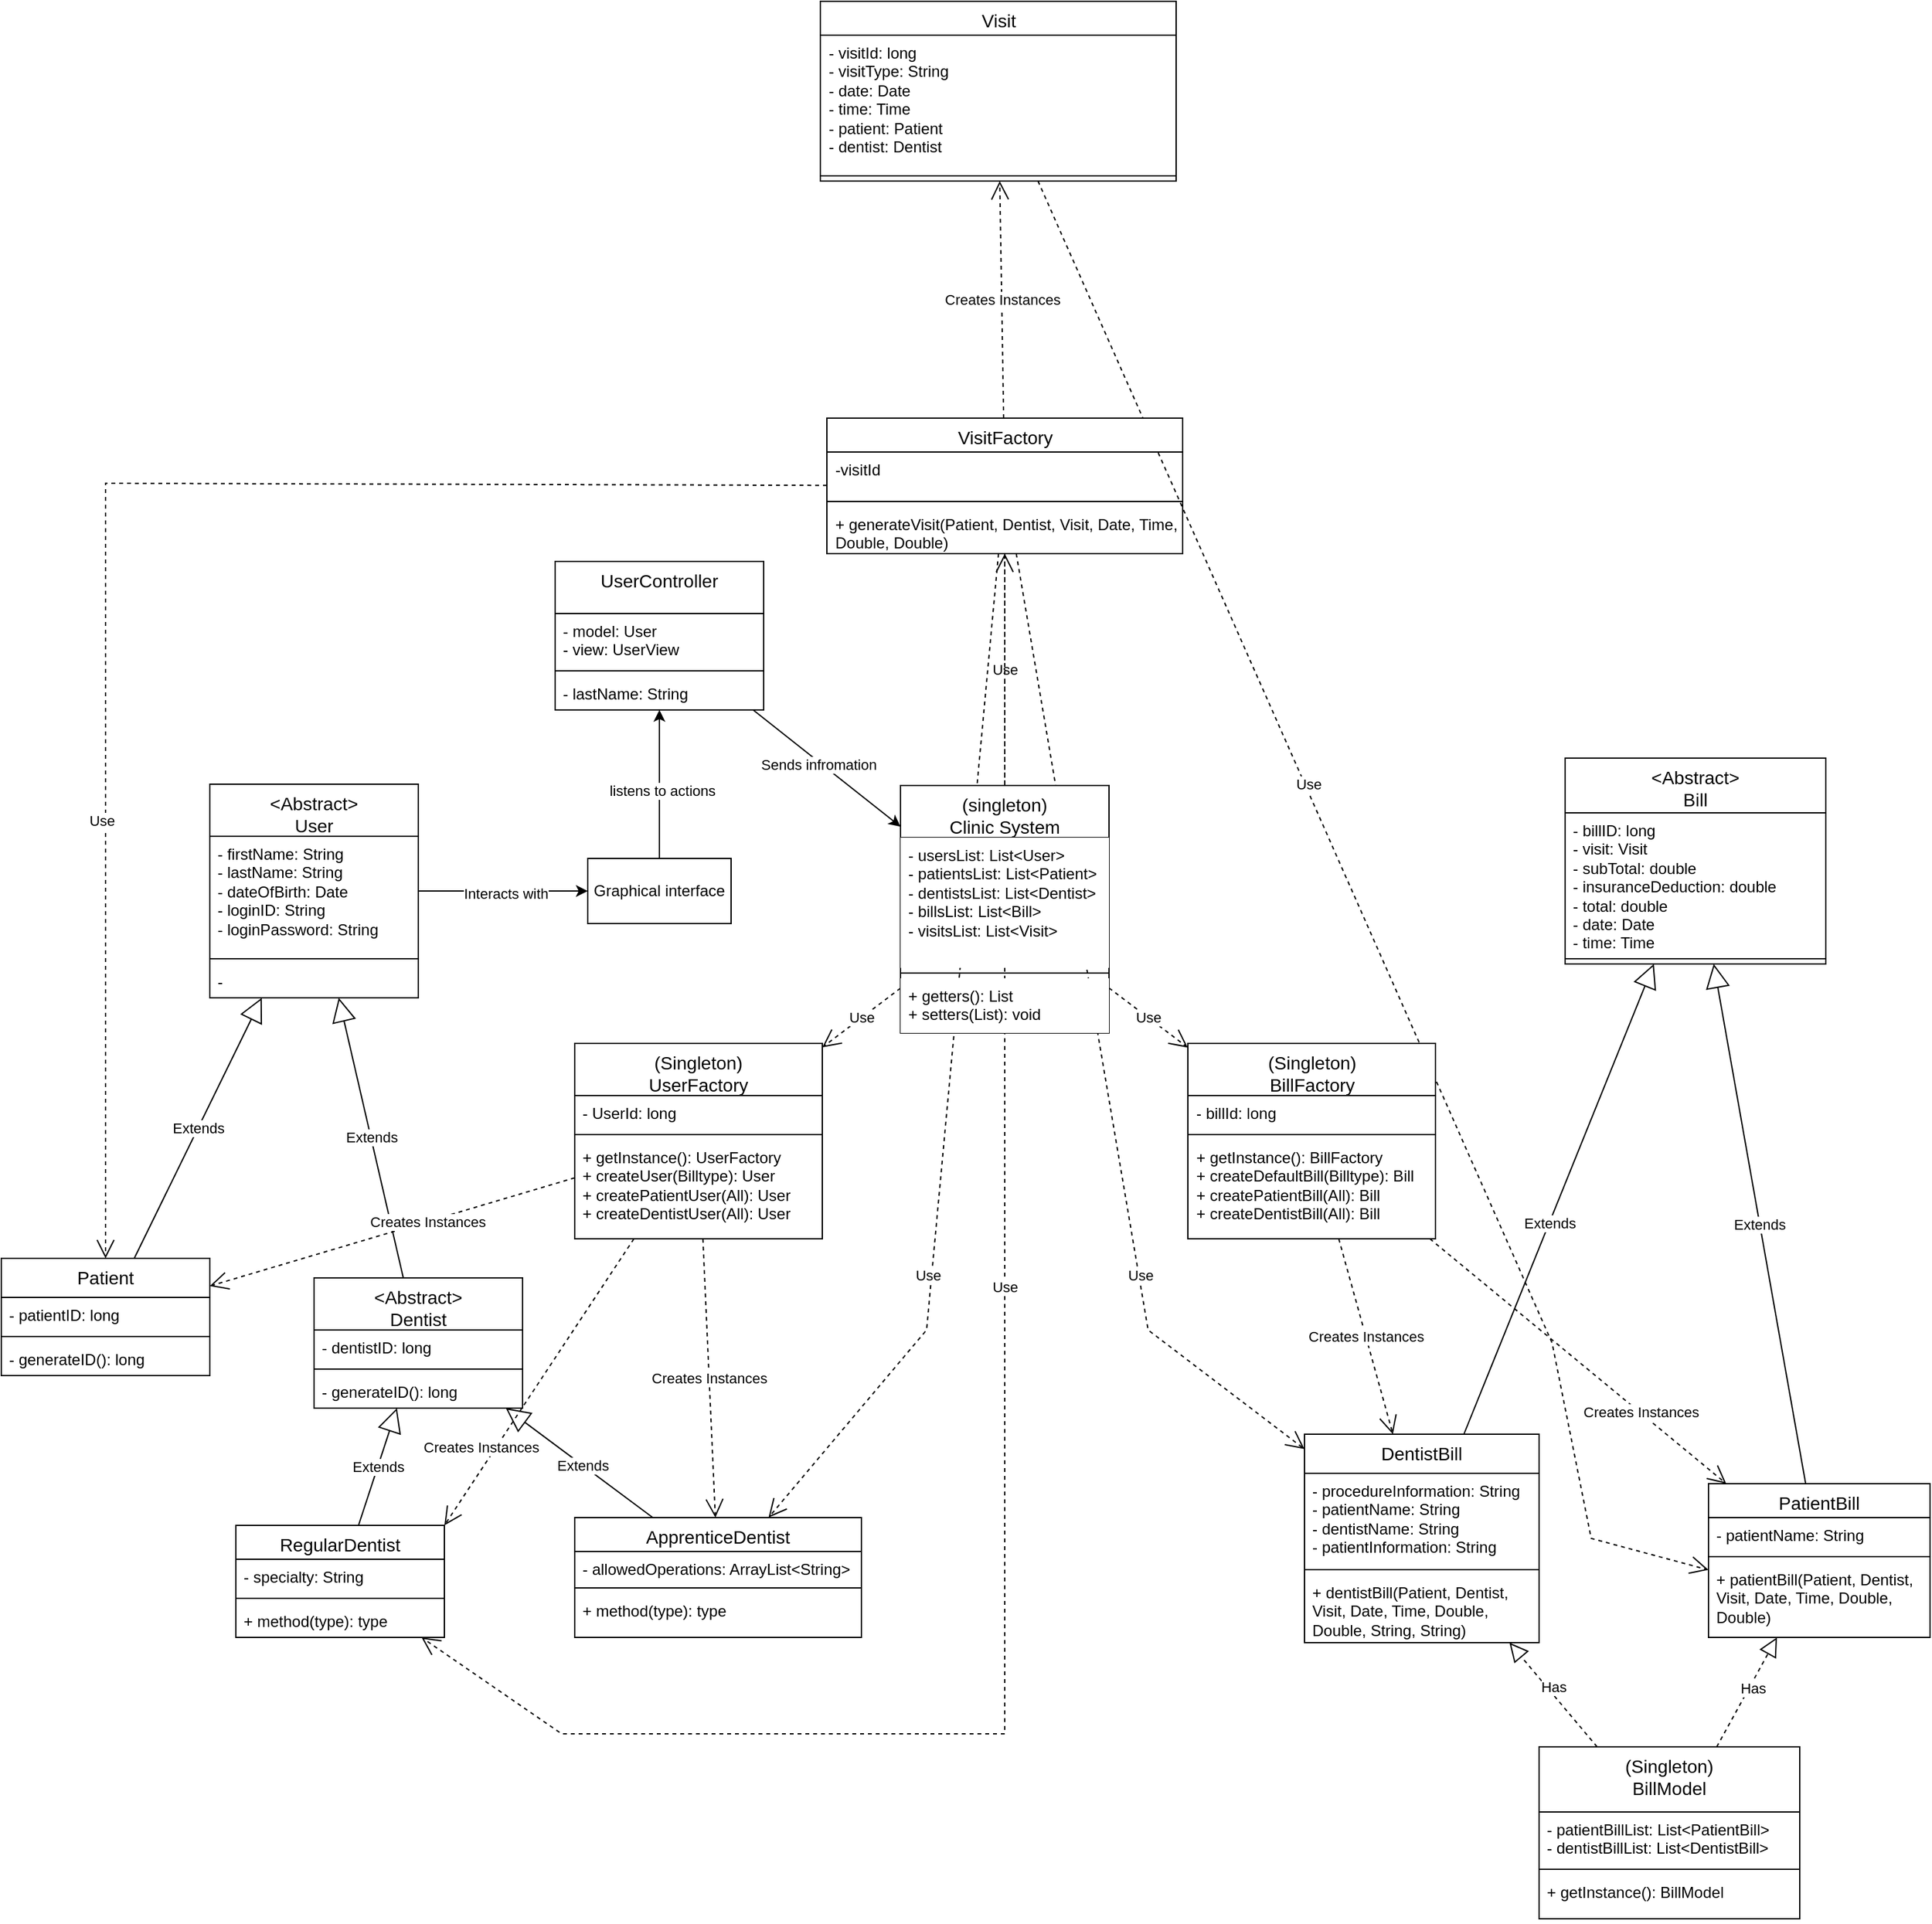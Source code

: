 <mxfile version="24.8.4">
  <diagram name="Page-1" id="uEcrJ6mdZMf3yO1zMUEK">
    <mxGraphModel dx="3148" dy="2970" grid="1" gridSize="10" guides="1" tooltips="1" connect="1" arrows="1" fold="1" page="1" pageScale="1" pageWidth="850" pageHeight="1100" math="0" shadow="0">
      <root>
        <mxCell id="0" />
        <mxCell id="1" parent="0" />
        <mxCell id="N-lzNmyQma1-rzqfM_m--84" value="Extends" style="endArrow=block;endSize=16;endFill=0;html=1;rounded=0;" parent="1" source="N-lzNmyQma1-rzqfM_m--154" target="N-lzNmyQma1-rzqfM_m--146" edge="1">
          <mxGeometry width="160" relative="1" as="geometry">
            <mxPoint x="231" y="127" as="sourcePoint" />
            <mxPoint x="339.796" y="-62" as="targetPoint" />
          </mxGeometry>
        </mxCell>
        <mxCell id="N-lzNmyQma1-rzqfM_m--85" value="Extends" style="endArrow=block;endSize=16;endFill=0;html=1;rounded=0;" parent="1" source="N-lzNmyQma1-rzqfM_m--150" target="N-lzNmyQma1-rzqfM_m--146" edge="1">
          <mxGeometry width="160" relative="1" as="geometry">
            <mxPoint x="503.361" y="127" as="sourcePoint" />
            <mxPoint x="406.01" y="-62" as="targetPoint" />
          </mxGeometry>
        </mxCell>
        <mxCell id="N-lzNmyQma1-rzqfM_m--86" value="Extends" style="endArrow=block;endSize=16;endFill=0;html=1;rounded=0;" parent="1" source="N-lzNmyQma1-rzqfM_m--142" target="N-lzNmyQma1-rzqfM_m--150" edge="1">
          <mxGeometry width="160" relative="1" as="geometry">
            <mxPoint x="441.549" y="393" as="sourcePoint" />
            <mxPoint x="517.878" y="247" as="targetPoint" />
          </mxGeometry>
        </mxCell>
        <mxCell id="N-lzNmyQma1-rzqfM_m--87" value="Extends" style="endArrow=block;endSize=16;endFill=0;html=1;rounded=0;exitX=0.296;exitY=0.042;exitDx=0;exitDy=0;exitPerimeter=0;" parent="1" source="N-lzNmyQma1-rzqfM_m--138" target="N-lzNmyQma1-rzqfM_m--150" edge="1">
          <mxGeometry width="160" relative="1" as="geometry">
            <mxPoint x="670" y="400" as="sourcePoint" />
            <mxPoint x="579.456" y="247" as="targetPoint" />
          </mxGeometry>
        </mxCell>
        <mxCell id="N-lzNmyQma1-rzqfM_m--88" value="Extends" style="endArrow=block;endSize=16;endFill=0;html=1;rounded=0;" parent="1" source="N-lzNmyQma1-rzqfM_m--115" target="N-lzNmyQma1-rzqfM_m--125" edge="1">
          <mxGeometry x="-0.104" width="160" relative="1" as="geometry">
            <mxPoint x="1169.426" y="247" as="sourcePoint" />
            <mxPoint x="1395.85" y="12.438" as="targetPoint" />
            <mxPoint as="offset" />
          </mxGeometry>
        </mxCell>
        <mxCell id="N-lzNmyQma1-rzqfM_m--89" value="Extends" style="endArrow=block;endSize=16;endFill=0;html=1;rounded=0;" parent="1" source="N-lzNmyQma1-rzqfM_m--119" target="N-lzNmyQma1-rzqfM_m--125" edge="1">
          <mxGeometry width="160" relative="1" as="geometry">
            <mxPoint x="1439.355" y="251" as="sourcePoint" />
            <mxPoint x="1312.613" y="-60" as="targetPoint" />
          </mxGeometry>
        </mxCell>
        <mxCell id="N-lzNmyQma1-rzqfM_m--92" value="Use" style="endArrow=open;endSize=12;dashed=1;html=1;rounded=0;" parent="1" source="N-lzNmyQma1-rzqfM_m--134" target="3oqNFsgE8vF5WWhvgW9a-1" edge="1">
          <mxGeometry width="160" relative="1" as="geometry">
            <mxPoint x="960" y="-67.473" as="sourcePoint" />
            <mxPoint x="1046.399" y="-10" as="targetPoint" />
          </mxGeometry>
        </mxCell>
        <mxCell id="N-lzNmyQma1-rzqfM_m--93" value="Use" style="endArrow=open;endSize=12;dashed=1;html=1;rounded=0;" parent="1" source="N-lzNmyQma1-rzqfM_m--134" target="m98J0J63aAF0RgUWN3Xt-1" edge="1">
          <mxGeometry width="160" relative="1" as="geometry">
            <mxPoint x="805.985" y="-62" as="sourcePoint" />
            <mxPoint x="743.428" y="-10" as="targetPoint" />
          </mxGeometry>
        </mxCell>
        <mxCell id="N-lzNmyQma1-rzqfM_m--95" value="Use" style="endArrow=open;endSize=12;dashed=1;html=1;rounded=0;" parent="1" source="N-lzNmyQma1-rzqfM_m--134" target="t7_YBOPYzDzuzji4TncG-1" edge="1">
          <mxGeometry width="160" relative="1" as="geometry">
            <mxPoint x="880" y="-182" as="sourcePoint" />
            <mxPoint x="885.661" y="-287" as="targetPoint" />
          </mxGeometry>
        </mxCell>
        <mxCell id="N-lzNmyQma1-rzqfM_m--96" value="Creates Instances" style="endArrow=open;endSize=12;dashed=1;html=1;rounded=0;" parent="1" source="t7_YBOPYzDzuzji4TncG-1" target="N-lzNmyQma1-rzqfM_m--129" edge="1">
          <mxGeometry width="160" relative="1" as="geometry">
            <mxPoint x="885.0" y="-337" as="sourcePoint" />
            <mxPoint x="880" y="-502" as="targetPoint" />
          </mxGeometry>
        </mxCell>
        <mxCell id="N-lzNmyQma1-rzqfM_m--97" value="Creates Instances" style="endArrow=open;endSize=12;dashed=1;html=1;rounded=0;" parent="1" source="3oqNFsgE8vF5WWhvgW9a-1" target="N-lzNmyQma1-rzqfM_m--115" edge="1">
          <mxGeometry width="160" relative="1" as="geometry">
            <mxPoint x="1085.836" y="40" as="sourcePoint" />
            <mxPoint x="1139.421" y="240" as="targetPoint" />
          </mxGeometry>
        </mxCell>
        <mxCell id="N-lzNmyQma1-rzqfM_m--98" value="Creates Instances" style="endArrow=open;endSize=12;dashed=1;html=1;rounded=0;" parent="1" source="3oqNFsgE8vF5WWhvgW9a-1" target="N-lzNmyQma1-rzqfM_m--119" edge="1">
          <mxGeometry x="0.421" y="1" width="160" relative="1" as="geometry">
            <mxPoint x="1109.261" y="40" as="sourcePoint" />
            <mxPoint x="1385.568" y="251" as="targetPoint" />
            <mxPoint as="offset" />
          </mxGeometry>
        </mxCell>
        <mxCell id="N-lzNmyQma1-rzqfM_m--99" value="Creates Instances" style="endArrow=open;endSize=12;dashed=1;html=1;rounded=0;" parent="1" source="m98J0J63aAF0RgUWN3Xt-1" target="N-lzNmyQma1-rzqfM_m--154" edge="1">
          <mxGeometry x="-0.191" width="160" relative="1" as="geometry">
            <mxPoint x="656" y="33.684" as="sourcePoint" />
            <mxPoint x="282" y="159.967" as="targetPoint" />
            <mxPoint as="offset" />
          </mxGeometry>
        </mxCell>
        <mxCell id="N-lzNmyQma1-rzqfM_m--100" value="Creates Instances" style="endArrow=open;endSize=12;dashed=1;html=1;rounded=0;entryX=1;entryY=0;entryDx=0;entryDy=0;" parent="1" source="m98J0J63aAF0RgUWN3Xt-1" target="N-lzNmyQma1-rzqfM_m--142" edge="1">
          <mxGeometry x="0.503" y="-10" width="160" relative="1" as="geometry">
            <mxPoint x="694.769" y="40" as="sourcePoint" />
            <mxPoint x="452.959" y="393" as="targetPoint" />
            <mxPoint as="offset" />
          </mxGeometry>
        </mxCell>
        <mxCell id="N-lzNmyQma1-rzqfM_m--101" value="Creates Instances" style="endArrow=open;endSize=12;dashed=1;html=1;rounded=0;" parent="1" source="m98J0J63aAF0RgUWN3Xt-1" target="N-lzNmyQma1-rzqfM_m--138" edge="1">
          <mxGeometry width="160" relative="1" as="geometry">
            <mxPoint x="712.353" y="40" as="sourcePoint" />
            <mxPoint x="707.548" y="393" as="targetPoint" />
          </mxGeometry>
        </mxCell>
        <mxCell id="N-lzNmyQma1-rzqfM_m--102" value="" style="endArrow=classic;html=1;rounded=0;" parent="1" source="N-lzNmyQma1-rzqfM_m--146" target="N-lzNmyQma1-rzqfM_m--164" edge="1">
          <mxGeometry relative="1" as="geometry">
            <mxPoint x="453" y="-126.275" as="sourcePoint" />
            <mxPoint x="590" y="-136.193" as="targetPoint" />
          </mxGeometry>
        </mxCell>
        <mxCell id="N-lzNmyQma1-rzqfM_m--103" value="Label" style="edgeLabel;resizable=0;html=1;;align=center;verticalAlign=middle;" parent="N-lzNmyQma1-rzqfM_m--102" connectable="0" vertex="1">
          <mxGeometry relative="1" as="geometry" />
        </mxCell>
        <mxCell id="N-lzNmyQma1-rzqfM_m--104" value="Interacts with" style="edgeLabel;html=1;align=center;verticalAlign=middle;resizable=0;points=[];" parent="N-lzNmyQma1-rzqfM_m--102" vertex="1" connectable="0">
          <mxGeometry x="0.025" y="-2" relative="1" as="geometry">
            <mxPoint as="offset" />
          </mxGeometry>
        </mxCell>
        <mxCell id="N-lzNmyQma1-rzqfM_m--105" value="" style="endArrow=classic;html=1;rounded=0;" parent="1" source="N-lzNmyQma1-rzqfM_m--160" target="N-lzNmyQma1-rzqfM_m--134" edge="1">
          <mxGeometry width="50" height="50" relative="1" as="geometry">
            <mxPoint x="700" y="-136" as="sourcePoint" />
            <mxPoint x="760" y="-136" as="targetPoint" />
          </mxGeometry>
        </mxCell>
        <mxCell id="N-lzNmyQma1-rzqfM_m--106" value="Sends infromation" style="edgeLabel;html=1;align=center;verticalAlign=middle;resizable=0;points=[];" parent="N-lzNmyQma1-rzqfM_m--105" vertex="1" connectable="0">
          <mxGeometry x="-0.092" y="-2" relative="1" as="geometry">
            <mxPoint as="offset" />
          </mxGeometry>
        </mxCell>
        <mxCell id="N-lzNmyQma1-rzqfM_m--107" value="" style="endArrow=block;dashed=1;endFill=0;endSize=12;html=1;rounded=0;" parent="1" source="N-lzNmyQma1-rzqfM_m--111" target="N-lzNmyQma1-rzqfM_m--115" edge="1">
          <mxGeometry width="160" relative="1" as="geometry">
            <mxPoint x="1110" y="410" as="sourcePoint" />
            <mxPoint x="1194.32" y="360" as="targetPoint" />
          </mxGeometry>
        </mxCell>
        <mxCell id="N-lzNmyQma1-rzqfM_m--108" value="Has" style="edgeLabel;html=1;align=center;verticalAlign=middle;resizable=0;points=[];" parent="N-lzNmyQma1-rzqfM_m--107" vertex="1" connectable="0">
          <mxGeometry x="0.083" y="-3" relative="1" as="geometry">
            <mxPoint y="-1" as="offset" />
          </mxGeometry>
        </mxCell>
        <mxCell id="N-lzNmyQma1-rzqfM_m--109" value="" style="endArrow=block;dashed=1;endFill=0;endSize=12;html=1;rounded=0;" parent="1" source="N-lzNmyQma1-rzqfM_m--111" target="N-lzNmyQma1-rzqfM_m--119" edge="1">
          <mxGeometry width="160" relative="1" as="geometry">
            <mxPoint x="1277" y="450" as="sourcePoint" />
            <mxPoint x="1409.769" y="371" as="targetPoint" />
          </mxGeometry>
        </mxCell>
        <mxCell id="N-lzNmyQma1-rzqfM_m--110" value="Has" style="edgeLabel;html=1;align=center;verticalAlign=middle;resizable=0;points=[];" parent="N-lzNmyQma1-rzqfM_m--109" vertex="1" connectable="0">
          <mxGeometry x="0.083" y="-3" relative="1" as="geometry">
            <mxPoint y="-1" as="offset" />
          </mxGeometry>
        </mxCell>
        <mxCell id="N-lzNmyQma1-rzqfM_m--111" value="&lt;div style=&quot;font-size: 14px; font-weight: 400; direction: ltr;&quot;&gt;(Singleton)&lt;/div&gt;&lt;div style=&quot;font-size: 14px; font-weight: 400; direction: ltr;&quot;&gt;BillModel&lt;/div&gt;" style="swimlane;fontStyle=1;align=center;verticalAlign=top;childLayout=stackLayout;horizontal=1;startSize=50;horizontalStack=0;resizeParent=1;resizeParentMax=0;resizeLast=0;collapsible=1;marginBottom=0;whiteSpace=wrap;html=1;" parent="1" vertex="1">
          <mxGeometry x="1300" y="520" width="200" height="132" as="geometry" />
        </mxCell>
        <mxCell id="N-lzNmyQma1-rzqfM_m--112" value="&lt;span style=&quot;text-wrap: nowrap;&quot;&gt;- patientBillList: List&amp;lt;PatientBill&amp;gt;&lt;/span&gt;&lt;div style=&quot;text-wrap: nowrap;&quot;&gt;- dentistBillList: List&amp;lt;DentistBill&amp;gt;&lt;/div&gt;" style="text;strokeColor=none;fillColor=none;align=left;verticalAlign=top;spacingLeft=4;spacingRight=4;overflow=hidden;rotatable=0;points=[[0,0.5],[1,0.5]];portConstraint=eastwest;whiteSpace=wrap;html=1;" parent="N-lzNmyQma1-rzqfM_m--111" vertex="1">
          <mxGeometry y="50" width="200" height="40" as="geometry" />
        </mxCell>
        <mxCell id="N-lzNmyQma1-rzqfM_m--113" value="" style="line;strokeWidth=1;fillColor=none;align=left;verticalAlign=middle;spacingTop=-1;spacingLeft=3;spacingRight=3;rotatable=0;labelPosition=right;points=[];portConstraint=eastwest;strokeColor=inherit;" parent="N-lzNmyQma1-rzqfM_m--111" vertex="1">
          <mxGeometry y="90" width="200" height="8" as="geometry" />
        </mxCell>
        <mxCell id="N-lzNmyQma1-rzqfM_m--114" value="+ getInstance(): BillModel" style="text;strokeColor=none;fillColor=none;align=left;verticalAlign=top;spacingLeft=4;spacingRight=4;overflow=hidden;rotatable=0;points=[[0,0.5],[1,0.5]];portConstraint=eastwest;whiteSpace=wrap;html=1;" parent="N-lzNmyQma1-rzqfM_m--111" vertex="1">
          <mxGeometry y="98" width="200" height="34" as="geometry" />
        </mxCell>
        <mxCell id="N-lzNmyQma1-rzqfM_m--115" value="&lt;div&gt;&lt;span style=&quot;font-size: 14px; font-weight: 400; background-color: initial;&quot;&gt;DentistBill&lt;/span&gt;&lt;/div&gt;" style="swimlane;fontStyle=1;align=center;verticalAlign=top;childLayout=stackLayout;horizontal=1;startSize=30;horizontalStack=0;resizeParent=1;resizeParentMax=0;resizeLast=0;collapsible=1;marginBottom=0;whiteSpace=wrap;html=1;" parent="1" vertex="1">
          <mxGeometry x="1120" y="280" width="180" height="160" as="geometry" />
        </mxCell>
        <mxCell id="N-lzNmyQma1-rzqfM_m--116" value="&lt;span style=&quot;text-wrap: nowrap;&quot;&gt;- procedureInformation: String&lt;/span&gt;&lt;div style=&quot;text-wrap: nowrap;&quot;&gt;- patientName: String&lt;/div&gt;&lt;div style=&quot;text-wrap: nowrap;&quot;&gt;- dentistName: String&lt;/div&gt;&lt;div style=&quot;text-wrap: nowrap;&quot;&gt;- patientInformation: String&lt;/div&gt;" style="text;strokeColor=none;fillColor=none;align=left;verticalAlign=top;spacingLeft=4;spacingRight=4;overflow=hidden;rotatable=0;points=[[0,0.5],[1,0.5]];portConstraint=eastwest;whiteSpace=wrap;html=1;" parent="N-lzNmyQma1-rzqfM_m--115" vertex="1">
          <mxGeometry y="30" width="180" height="70" as="geometry" />
        </mxCell>
        <mxCell id="N-lzNmyQma1-rzqfM_m--117" value="" style="line;strokeWidth=1;fillColor=none;align=left;verticalAlign=middle;spacingTop=-1;spacingLeft=3;spacingRight=3;rotatable=0;labelPosition=right;points=[];portConstraint=eastwest;strokeColor=inherit;" parent="N-lzNmyQma1-rzqfM_m--115" vertex="1">
          <mxGeometry y="100" width="180" height="8" as="geometry" />
        </mxCell>
        <mxCell id="N-lzNmyQma1-rzqfM_m--118" value="+ dentistBill(Patient, Dentist, Visit, Date, Time, Double, Double, String, String)" style="text;strokeColor=none;fillColor=none;align=left;verticalAlign=top;spacingLeft=4;spacingRight=4;overflow=hidden;rotatable=0;points=[[0,0.5],[1,0.5]];portConstraint=eastwest;whiteSpace=wrap;html=1;" parent="N-lzNmyQma1-rzqfM_m--115" vertex="1">
          <mxGeometry y="108" width="180" height="52" as="geometry" />
        </mxCell>
        <mxCell id="N-lzNmyQma1-rzqfM_m--119" value="&lt;span style=&quot;font-size: 14px; font-weight: 400;&quot;&gt;PatientBill&lt;/span&gt;" style="swimlane;fontStyle=1;align=center;verticalAlign=top;childLayout=stackLayout;horizontal=1;startSize=26;horizontalStack=0;resizeParent=1;resizeParentMax=0;resizeLast=0;collapsible=1;marginBottom=0;whiteSpace=wrap;html=1;" parent="1" vertex="1">
          <mxGeometry x="1430" y="318" width="170" height="118" as="geometry" />
        </mxCell>
        <mxCell id="N-lzNmyQma1-rzqfM_m--120" value="&lt;span style=&quot;text-wrap: nowrap;&quot;&gt;- patientName: String&lt;/span&gt;" style="text;strokeColor=none;fillColor=none;align=left;verticalAlign=top;spacingLeft=4;spacingRight=4;overflow=hidden;rotatable=0;points=[[0,0.5],[1,0.5]];portConstraint=eastwest;whiteSpace=wrap;html=1;" parent="N-lzNmyQma1-rzqfM_m--119" vertex="1">
          <mxGeometry y="26" width="170" height="26" as="geometry" />
        </mxCell>
        <mxCell id="N-lzNmyQma1-rzqfM_m--123" value="" style="line;strokeWidth=1;fillColor=none;align=left;verticalAlign=middle;spacingTop=-1;spacingLeft=3;spacingRight=3;rotatable=0;labelPosition=right;points=[];portConstraint=eastwest;strokeColor=inherit;" parent="N-lzNmyQma1-rzqfM_m--119" vertex="1">
          <mxGeometry y="52" width="170" height="8" as="geometry" />
        </mxCell>
        <mxCell id="N-lzNmyQma1-rzqfM_m--124" value="+ patientBill(Patient, Dentist, Visit, Date, Time, Double, Double)" style="text;strokeColor=none;fillColor=none;align=left;verticalAlign=top;spacingLeft=4;spacingRight=4;overflow=hidden;rotatable=0;points=[[0,0.5],[1,0.5]];portConstraint=eastwest;whiteSpace=wrap;html=1;" parent="N-lzNmyQma1-rzqfM_m--119" vertex="1">
          <mxGeometry y="60" width="170" height="58" as="geometry" />
        </mxCell>
        <mxCell id="N-lzNmyQma1-rzqfM_m--125" value="&lt;div style=&quot;font-size: 14px; font-weight: 400; direction: ltr;&quot;&gt;&amp;lt;Abstract&amp;gt;&lt;/div&gt;&lt;div style=&quot;font-size: 14px; font-weight: 400; direction: ltr;&quot;&gt;Bill&lt;/div&gt;" style="swimlane;fontStyle=1;align=center;verticalAlign=top;childLayout=stackLayout;horizontal=1;startSize=42;horizontalStack=0;resizeParent=1;resizeParentMax=0;resizeLast=0;collapsible=1;marginBottom=0;whiteSpace=wrap;html=1;" parent="1" vertex="1">
          <mxGeometry x="1320" y="-239" width="200" height="158" as="geometry" />
        </mxCell>
        <mxCell id="N-lzNmyQma1-rzqfM_m--126" value="&lt;div&gt;&lt;span style=&quot;text-wrap: nowrap;&quot;&gt;- billID: long&lt;/span&gt;&lt;/div&gt;&lt;div&gt;&lt;span style=&quot;text-wrap: nowrap;&quot;&gt;- visit: Visit&lt;/span&gt;&lt;/div&gt;&lt;span style=&quot;text-wrap: nowrap;&quot;&gt;- subTotal: double&lt;/span&gt;&lt;div style=&quot;text-wrap: nowrap;&quot;&gt;- insuranceDeduction: double&lt;/div&gt;&lt;div style=&quot;text-wrap: nowrap;&quot;&gt;- total: double&lt;/div&gt;&lt;div style=&quot;text-wrap: nowrap;&quot;&gt;- date: Date&lt;/div&gt;&lt;div style=&quot;text-wrap: nowrap;&quot;&gt;- time: Time&lt;/div&gt;" style="text;strokeColor=none;fillColor=none;align=left;verticalAlign=top;spacingLeft=4;spacingRight=4;overflow=hidden;rotatable=0;points=[[0,0.5],[1,0.5]];portConstraint=eastwest;whiteSpace=wrap;html=1;" parent="N-lzNmyQma1-rzqfM_m--125" vertex="1">
          <mxGeometry y="42" width="200" height="108" as="geometry" />
        </mxCell>
        <mxCell id="N-lzNmyQma1-rzqfM_m--127" value="" style="line;strokeWidth=1;fillColor=none;align=left;verticalAlign=middle;spacingTop=-1;spacingLeft=3;spacingRight=3;rotatable=0;labelPosition=right;points=[];portConstraint=eastwest;strokeColor=inherit;" parent="N-lzNmyQma1-rzqfM_m--125" vertex="1">
          <mxGeometry y="150" width="200" height="8" as="geometry" />
        </mxCell>
        <mxCell id="N-lzNmyQma1-rzqfM_m--129" value="&lt;span style=&quot;font-size: 14px; font-weight: 400;&quot;&gt;Visit&lt;/span&gt;" style="swimlane;fontStyle=1;align=center;verticalAlign=top;childLayout=stackLayout;horizontal=1;startSize=26;horizontalStack=0;resizeParent=1;resizeParentMax=0;resizeLast=0;collapsible=1;marginBottom=0;whiteSpace=wrap;html=1;" parent="1" vertex="1">
          <mxGeometry x="748.5" y="-820" width="273" height="138" as="geometry" />
        </mxCell>
        <mxCell id="N-lzNmyQma1-rzqfM_m--130" value="&lt;div&gt;&lt;span style=&quot;background-color: initial;&quot;&gt;- visitId: long&lt;/span&gt;&lt;/div&gt;&lt;div&gt;&lt;span style=&quot;background-color: initial;&quot;&gt;- visitType: String&lt;/span&gt;&lt;/div&gt;&lt;div&gt;&lt;span style=&quot;background-color: initial;&quot;&gt;- date: Date&lt;/span&gt;&lt;/div&gt;&lt;div&gt;&lt;span style=&quot;background-color: initial;&quot;&gt;-&amp;nbsp;&lt;/span&gt;&lt;span style=&quot;background-color: initial;&quot;&gt;time: Time&lt;/span&gt;&lt;/div&gt;&lt;div&gt;- patient: Patient&lt;span style=&quot;background-color: initial;&quot;&gt;&lt;br&gt;&lt;/span&gt;&lt;/div&gt;&lt;div&gt;- dentist: Dentist&lt;br&gt;&lt;/div&gt;" style="text;strokeColor=none;fillColor=none;align=left;verticalAlign=top;spacingLeft=4;spacingRight=4;overflow=hidden;rotatable=0;points=[[0,0.5],[1,0.5]];portConstraint=eastwest;whiteSpace=wrap;html=1;" parent="N-lzNmyQma1-rzqfM_m--129" vertex="1">
          <mxGeometry y="26" width="273" height="104" as="geometry" />
        </mxCell>
        <mxCell id="N-lzNmyQma1-rzqfM_m--131" value="" style="line;strokeWidth=1;fillColor=none;align=left;verticalAlign=middle;spacingTop=-1;spacingLeft=3;spacingRight=3;rotatable=0;labelPosition=right;points=[];portConstraint=eastwest;strokeColor=inherit;" parent="N-lzNmyQma1-rzqfM_m--129" vertex="1">
          <mxGeometry y="130" width="273" height="8" as="geometry" />
        </mxCell>
        <mxCell id="N-lzNmyQma1-rzqfM_m--138" value="&lt;span style=&quot;font-size: 14px; font-weight: 400;&quot;&gt;ApprenticeDentist&lt;/span&gt;" style="swimlane;fontStyle=1;align=center;verticalAlign=top;childLayout=stackLayout;horizontal=1;startSize=26;horizontalStack=0;resizeParent=1;resizeParentMax=0;resizeLast=0;collapsible=1;marginBottom=0;whiteSpace=wrap;html=1;" parent="1" vertex="1">
          <mxGeometry x="560" y="344" width="220" height="92" as="geometry" />
        </mxCell>
        <mxCell id="N-lzNmyQma1-rzqfM_m--139" value="- allowedOperations: ArrayList&amp;lt;String&amp;gt;" style="text;strokeColor=none;fillColor=none;align=left;verticalAlign=top;spacingLeft=4;spacingRight=4;overflow=hidden;rotatable=0;points=[[0,0.5],[1,0.5]];portConstraint=eastwest;whiteSpace=wrap;html=1;" parent="N-lzNmyQma1-rzqfM_m--138" vertex="1">
          <mxGeometry y="26" width="220" height="24" as="geometry" />
        </mxCell>
        <mxCell id="N-lzNmyQma1-rzqfM_m--140" value="" style="line;strokeWidth=1;fillColor=none;align=left;verticalAlign=middle;spacingTop=-1;spacingLeft=3;spacingRight=3;rotatable=0;labelPosition=right;points=[];portConstraint=eastwest;strokeColor=inherit;" parent="N-lzNmyQma1-rzqfM_m--138" vertex="1">
          <mxGeometry y="50" width="220" height="8" as="geometry" />
        </mxCell>
        <mxCell id="N-lzNmyQma1-rzqfM_m--141" value="+ method(type): type" style="text;strokeColor=none;fillColor=none;align=left;verticalAlign=top;spacingLeft=4;spacingRight=4;overflow=hidden;rotatable=0;points=[[0,0.5],[1,0.5]];portConstraint=eastwest;whiteSpace=wrap;html=1;" parent="N-lzNmyQma1-rzqfM_m--138" vertex="1">
          <mxGeometry y="58" width="220" height="34" as="geometry" />
        </mxCell>
        <mxCell id="N-lzNmyQma1-rzqfM_m--142" value="&lt;span style=&quot;font-size: 14px; font-weight: 400;&quot;&gt;RegularDentist&lt;/span&gt;" style="swimlane;fontStyle=1;align=center;verticalAlign=top;childLayout=stackLayout;horizontal=1;startSize=26;horizontalStack=0;resizeParent=1;resizeParentMax=0;resizeLast=0;collapsible=1;marginBottom=0;whiteSpace=wrap;html=1;" parent="1" vertex="1">
          <mxGeometry x="300" y="350" width="160" height="86" as="geometry" />
        </mxCell>
        <mxCell id="N-lzNmyQma1-rzqfM_m--143" value="- specialty: String" style="text;strokeColor=none;fillColor=none;align=left;verticalAlign=top;spacingLeft=4;spacingRight=4;overflow=hidden;rotatable=0;points=[[0,0.5],[1,0.5]];portConstraint=eastwest;whiteSpace=wrap;html=1;" parent="N-lzNmyQma1-rzqfM_m--142" vertex="1">
          <mxGeometry y="26" width="160" height="26" as="geometry" />
        </mxCell>
        <mxCell id="N-lzNmyQma1-rzqfM_m--144" value="" style="line;strokeWidth=1;fillColor=none;align=left;verticalAlign=middle;spacingTop=-1;spacingLeft=3;spacingRight=3;rotatable=0;labelPosition=right;points=[];portConstraint=eastwest;strokeColor=inherit;" parent="N-lzNmyQma1-rzqfM_m--142" vertex="1">
          <mxGeometry y="52" width="160" height="8" as="geometry" />
        </mxCell>
        <mxCell id="N-lzNmyQma1-rzqfM_m--145" value="+ method(type): type" style="text;strokeColor=none;fillColor=none;align=left;verticalAlign=top;spacingLeft=4;spacingRight=4;overflow=hidden;rotatable=0;points=[[0,0.5],[1,0.5]];portConstraint=eastwest;whiteSpace=wrap;html=1;" parent="N-lzNmyQma1-rzqfM_m--142" vertex="1">
          <mxGeometry y="60" width="160" height="26" as="geometry" />
        </mxCell>
        <mxCell id="N-lzNmyQma1-rzqfM_m--146" value="&lt;div style=&quot;font-size: 14px; font-weight: 400; direction: ltr;&quot;&gt;&amp;lt;Abstract&amp;gt;&lt;br&gt;&lt;/div&gt;&lt;div style=&quot;font-size: 14px; font-weight: 400; direction: ltr;&quot;&gt;User&lt;/div&gt;" style="swimlane;fontStyle=1;align=center;verticalAlign=top;childLayout=stackLayout;horizontal=1;startSize=40;horizontalStack=0;resizeParent=1;resizeParentMax=0;resizeLast=0;collapsible=1;marginBottom=0;whiteSpace=wrap;html=1;" parent="1" vertex="1">
          <mxGeometry x="280" y="-219" width="160" height="164" as="geometry" />
        </mxCell>
        <mxCell id="N-lzNmyQma1-rzqfM_m--147" value="- firstName: String&lt;div&gt;- lastName: String&lt;br&gt;&lt;div&gt;- dateOfBirth: Date&lt;br&gt;&lt;/div&gt;&lt;/div&gt;&lt;div&gt;- loginID: String&lt;/div&gt;&lt;div&gt;- loginPassword: String&lt;/div&gt;" style="text;strokeColor=none;fillColor=none;align=left;verticalAlign=top;spacingLeft=4;spacingRight=4;overflow=hidden;rotatable=0;points=[[0,0.5],[1,0.5]];portConstraint=eastwest;whiteSpace=wrap;html=1;" parent="N-lzNmyQma1-rzqfM_m--146" vertex="1">
          <mxGeometry y="40" width="160" height="90" as="geometry" />
        </mxCell>
        <mxCell id="N-lzNmyQma1-rzqfM_m--148" value="" style="line;strokeWidth=1;fillColor=none;align=left;verticalAlign=middle;spacingTop=-1;spacingLeft=3;spacingRight=3;rotatable=0;labelPosition=right;points=[];portConstraint=eastwest;strokeColor=inherit;" parent="N-lzNmyQma1-rzqfM_m--146" vertex="1">
          <mxGeometry y="130" width="160" height="8" as="geometry" />
        </mxCell>
        <mxCell id="N-lzNmyQma1-rzqfM_m--149" value="-&amp;nbsp;" style="text;strokeColor=none;fillColor=none;align=left;verticalAlign=top;spacingLeft=4;spacingRight=4;overflow=hidden;rotatable=0;points=[[0,0.5],[1,0.5]];portConstraint=eastwest;whiteSpace=wrap;html=1;" parent="N-lzNmyQma1-rzqfM_m--146" vertex="1">
          <mxGeometry y="138" width="160" height="26" as="geometry" />
        </mxCell>
        <mxCell id="N-lzNmyQma1-rzqfM_m--150" value="&lt;div style=&quot;font-size: 14px; font-weight: 400; direction: ltr;&quot;&gt;&amp;lt;Abstract&amp;gt;&lt;/div&gt;&lt;div style=&quot;font-size: 14px; font-weight: 400; direction: ltr;&quot;&gt;Dentist&lt;/div&gt;" style="swimlane;fontStyle=1;align=center;verticalAlign=top;childLayout=stackLayout;horizontal=1;startSize=40;horizontalStack=0;resizeParent=1;resizeParentMax=0;resizeLast=0;collapsible=1;marginBottom=0;whiteSpace=wrap;html=1;" parent="1" vertex="1">
          <mxGeometry x="360" y="160" width="160" height="100" as="geometry" />
        </mxCell>
        <mxCell id="N-lzNmyQma1-rzqfM_m--151" value="- dentistID: long" style="text;strokeColor=none;fillColor=none;align=left;verticalAlign=top;spacingLeft=4;spacingRight=4;overflow=hidden;rotatable=0;points=[[0,0.5],[1,0.5]];portConstraint=eastwest;whiteSpace=wrap;html=1;" parent="N-lzNmyQma1-rzqfM_m--150" vertex="1">
          <mxGeometry y="40" width="160" height="26" as="geometry" />
        </mxCell>
        <mxCell id="N-lzNmyQma1-rzqfM_m--152" value="" style="line;strokeWidth=1;fillColor=none;align=left;verticalAlign=middle;spacingTop=-1;spacingLeft=3;spacingRight=3;rotatable=0;labelPosition=right;points=[];portConstraint=eastwest;strokeColor=inherit;" parent="N-lzNmyQma1-rzqfM_m--150" vertex="1">
          <mxGeometry y="66" width="160" height="8" as="geometry" />
        </mxCell>
        <mxCell id="N-lzNmyQma1-rzqfM_m--153" value="- generateID(): long" style="text;strokeColor=none;fillColor=none;align=left;verticalAlign=top;spacingLeft=4;spacingRight=4;overflow=hidden;rotatable=0;points=[[0,0.5],[1,0.5]];portConstraint=eastwest;whiteSpace=wrap;html=1;" parent="N-lzNmyQma1-rzqfM_m--150" vertex="1">
          <mxGeometry y="74" width="160" height="26" as="geometry" />
        </mxCell>
        <mxCell id="N-lzNmyQma1-rzqfM_m--154" value="&lt;div style=&quot;font-size: 14px; font-weight: 400; direction: ltr;&quot;&gt;Patient&lt;br&gt;&lt;/div&gt;" style="swimlane;fontStyle=1;align=center;verticalAlign=top;childLayout=stackLayout;horizontal=1;startSize=30;horizontalStack=0;resizeParent=1;resizeParentMax=0;resizeLast=0;collapsible=1;marginBottom=0;whiteSpace=wrap;html=1;" parent="1" vertex="1">
          <mxGeometry x="120" y="145" width="160" height="90" as="geometry" />
        </mxCell>
        <mxCell id="N-lzNmyQma1-rzqfM_m--155" value="- patientID: long" style="text;strokeColor=none;fillColor=none;align=left;verticalAlign=top;spacingLeft=4;spacingRight=4;overflow=hidden;rotatable=0;points=[[0,0.5],[1,0.5]];portConstraint=eastwest;whiteSpace=wrap;html=1;" parent="N-lzNmyQma1-rzqfM_m--154" vertex="1">
          <mxGeometry y="30" width="160" height="26" as="geometry" />
        </mxCell>
        <mxCell id="N-lzNmyQma1-rzqfM_m--156" value="" style="line;strokeWidth=1;fillColor=none;align=left;verticalAlign=middle;spacingTop=-1;spacingLeft=3;spacingRight=3;rotatable=0;labelPosition=right;points=[];portConstraint=eastwest;strokeColor=inherit;" parent="N-lzNmyQma1-rzqfM_m--154" vertex="1">
          <mxGeometry y="56" width="160" height="8" as="geometry" />
        </mxCell>
        <mxCell id="N-lzNmyQma1-rzqfM_m--157" value="- generateID(): long" style="text;strokeColor=none;fillColor=none;align=left;verticalAlign=top;spacingLeft=4;spacingRight=4;overflow=hidden;rotatable=0;points=[[0,0.5],[1,0.5]];portConstraint=eastwest;whiteSpace=wrap;html=1;" parent="N-lzNmyQma1-rzqfM_m--154" vertex="1">
          <mxGeometry y="64" width="160" height="26" as="geometry" />
        </mxCell>
        <mxCell id="N-lzNmyQma1-rzqfM_m--158" value="Use" style="endArrow=open;endSize=12;dashed=1;html=1;rounded=0;" parent="1" source="t7_YBOPYzDzuzji4TncG-1" target="N-lzNmyQma1-rzqfM_m--115" edge="1">
          <mxGeometry x="0.488" width="160" relative="1" as="geometry">
            <mxPoint x="883.499" y="-466" as="sourcePoint" />
            <mxPoint x="1059" as="targetPoint" />
            <Array as="points">
              <mxPoint x="1000" y="200" />
            </Array>
            <mxPoint x="1" as="offset" />
          </mxGeometry>
        </mxCell>
        <mxCell id="N-lzNmyQma1-rzqfM_m--159" value="Use" style="endArrow=open;endSize=12;dashed=1;html=1;rounded=0;" parent="1" source="N-lzNmyQma1-rzqfM_m--129" target="N-lzNmyQma1-rzqfM_m--124" edge="1">
          <mxGeometry x="-0.169" y="2" width="160" relative="1" as="geometry">
            <mxPoint x="894" y="-370" as="sourcePoint" />
            <mxPoint x="1129" y="365" as="targetPoint" />
            <Array as="points">
              <mxPoint x="1310" y="210" />
              <mxPoint x="1340" y="360" />
            </Array>
            <mxPoint as="offset" />
          </mxGeometry>
        </mxCell>
        <mxCell id="N-lzNmyQma1-rzqfM_m--160" value="&lt;div style=&quot;font-size: 14px; font-weight: 400; direction: ltr;&quot;&gt;UserController&lt;/div&gt;" style="swimlane;fontStyle=1;align=center;verticalAlign=top;childLayout=stackLayout;horizontal=1;startSize=40;horizontalStack=0;resizeParent=1;resizeParentMax=0;resizeLast=0;collapsible=1;marginBottom=0;whiteSpace=wrap;html=1;" parent="1" vertex="1">
          <mxGeometry x="545" y="-390" width="160" height="114" as="geometry" />
        </mxCell>
        <mxCell id="N-lzNmyQma1-rzqfM_m--161" value="- model: User&lt;div&gt;- view: UserView&lt;/div&gt;" style="text;strokeColor=none;fillColor=none;align=left;verticalAlign=top;spacingLeft=4;spacingRight=4;overflow=hidden;rotatable=0;points=[[0,0.5],[1,0.5]];portConstraint=eastwest;whiteSpace=wrap;html=1;" parent="N-lzNmyQma1-rzqfM_m--160" vertex="1">
          <mxGeometry y="40" width="160" height="40" as="geometry" />
        </mxCell>
        <mxCell id="N-lzNmyQma1-rzqfM_m--162" value="" style="line;strokeWidth=1;fillColor=none;align=left;verticalAlign=middle;spacingTop=-1;spacingLeft=3;spacingRight=3;rotatable=0;labelPosition=right;points=[];portConstraint=eastwest;strokeColor=inherit;" parent="N-lzNmyQma1-rzqfM_m--160" vertex="1">
          <mxGeometry y="80" width="160" height="8" as="geometry" />
        </mxCell>
        <mxCell id="N-lzNmyQma1-rzqfM_m--163" value="- lastName: String" style="text;strokeColor=none;fillColor=none;align=left;verticalAlign=top;spacingLeft=4;spacingRight=4;overflow=hidden;rotatable=0;points=[[0,0.5],[1,0.5]];portConstraint=eastwest;whiteSpace=wrap;html=1;" parent="N-lzNmyQma1-rzqfM_m--160" vertex="1">
          <mxGeometry y="88" width="160" height="26" as="geometry" />
        </mxCell>
        <mxCell id="N-lzNmyQma1-rzqfM_m--164" value="Graphical interface" style="html=1;whiteSpace=wrap;" parent="1" vertex="1">
          <mxGeometry x="570" y="-162" width="110" height="50" as="geometry" />
        </mxCell>
        <mxCell id="N-lzNmyQma1-rzqfM_m--165" value="" style="endArrow=classic;html=1;rounded=0;" parent="1" source="N-lzNmyQma1-rzqfM_m--164" target="N-lzNmyQma1-rzqfM_m--160" edge="1">
          <mxGeometry width="50" height="50" relative="1" as="geometry">
            <mxPoint x="720" y="-170" as="sourcePoint" />
            <mxPoint x="867" y="-165" as="targetPoint" />
          </mxGeometry>
        </mxCell>
        <mxCell id="N-lzNmyQma1-rzqfM_m--166" value="listens to actions" style="edgeLabel;html=1;align=center;verticalAlign=middle;resizable=0;points=[];" parent="N-lzNmyQma1-rzqfM_m--165" vertex="1" connectable="0">
          <mxGeometry x="-0.092" y="-2" relative="1" as="geometry">
            <mxPoint as="offset" />
          </mxGeometry>
        </mxCell>
        <mxCell id="3oqNFsgE8vF5WWhvgW9a-1" value="&lt;div style=&quot;font-size: 14px; font-weight: 400; direction: ltr;&quot;&gt;(Singleton)&lt;/div&gt;&lt;div style=&quot;font-size: 14px; font-weight: 400; direction: ltr;&quot;&gt;BillFactory&lt;/div&gt;" style="swimlane;fontStyle=1;align=center;verticalAlign=top;childLayout=stackLayout;horizontal=1;startSize=40;horizontalStack=0;resizeParent=1;resizeParentMax=0;resizeLast=0;collapsible=1;marginBottom=0;whiteSpace=wrap;html=1;" parent="1" vertex="1">
          <mxGeometry x="1030.5" y="-20" width="190" height="150" as="geometry" />
        </mxCell>
        <mxCell id="3oqNFsgE8vF5WWhvgW9a-2" value="- billId: long" style="text;strokeColor=none;fillColor=none;align=left;verticalAlign=top;spacingLeft=4;spacingRight=4;overflow=hidden;rotatable=0;points=[[0,0.5],[1,0.5]];portConstraint=eastwest;whiteSpace=wrap;html=1;" parent="3oqNFsgE8vF5WWhvgW9a-1" vertex="1">
          <mxGeometry y="40" width="190" height="26" as="geometry" />
        </mxCell>
        <mxCell id="3oqNFsgE8vF5WWhvgW9a-3" value="" style="line;strokeWidth=1;fillColor=none;align=left;verticalAlign=middle;spacingTop=-1;spacingLeft=3;spacingRight=3;rotatable=0;labelPosition=right;points=[];portConstraint=eastwest;strokeColor=inherit;" parent="3oqNFsgE8vF5WWhvgW9a-1" vertex="1">
          <mxGeometry y="66" width="190" height="8" as="geometry" />
        </mxCell>
        <mxCell id="3oqNFsgE8vF5WWhvgW9a-4" value="+ getInstance(): BillFactory&lt;div&gt;+ createDefaultBill(Billtype): Bill&lt;/div&gt;&lt;div&gt;+ createPatientBill(All): Bill&lt;/div&gt;&lt;div&gt;+ createDentistBill(All): Bill&lt;/div&gt;&lt;div&gt;&lt;span style=&quot;color: rgba(0, 0, 0, 0); font-family: monospace; font-size: 0px; text-wrap-mode: nowrap; background-color: initial;&quot;&gt;%3CmxGraphModel%3E%3Croot%3E%3CmxCell%20id%3D%220%22%2F%3E%3CmxCell%20id%3D%221%22%20parent%3D%220%22%2F%3E%3CmxCell%20id%3D%222%22%20value%3D%22%26lt%3Bdiv%20style%3D%26quot%3Bfont-size%3A%2014px%3B%20font-weight%3A%20400%3B%20direction%3A%20ltr%3B%26quot%3B%26gt%3B%26amp%3Blt%3BAbstract%26amp%3Bgt%3B%26lt%3B%2Fdiv%26gt%3B%26lt%3Bdiv%20style%3D%26quot%3Bfont-size%3A%2014px%3B%20font-weight%3A%20400%3B%20direction%3A%20ltr%3B%26quot%3B%26gt%3BDentist%26lt%3B%2Fdiv%26gt%3B%22%20style%3D%22swimlane%3BfontStyle%3D1%3Balign%3Dcenter%3BverticalAlign%3Dtop%3BchildLayout%3DstackLayout%3Bhorizontal%3D1%3BstartSize%3D40%3BhorizontalStack%3D0%3BresizeParent%3D1%3BresizeParentMax%3D0%3BresizeLast%3D0%3Bcollapsible%3D1%3BmarginBottom%3D0%3BwhiteSpace%3Dwrap%3Bhtml%3D1%3B%22%20vertex%3D%221%22%20parent%3D%221%22%3E%3CmxGeometry%20x%3D%22440%22%20y%3D%22130%22%20width%3D%22160%22%20height%3D%22100%22%20as%3D%22geometry%22%2F%3E%3C%2FmxCell%3E%3CmxCell%20id%3D%223%22%20value%3D%22-%20dentistID%3A%20long%22%20style%3D%22text%3BstrokeColor%3Dnone%3BfillColor%3Dnone%3Balign%3Dleft%3BverticalAlign%3Dtop%3BspacingLeft%3D4%3BspacingRight%3D4%3Boverflow%3Dhidden%3Brotatable%3D0%3Bpoints%3D%5B%5B0%2C0.5%5D%2C%5B1%2C0.5%5D%5D%3BportConstraint%3Deastwest%3BwhiteSpace%3Dwrap%3Bhtml%3D1%3B%22%20vertex%3D%221%22%20parent%3D%222%22%3E%3CmxGeometry%20y%3D%2240%22%20width%3D%22160%22%20height%3D%2226%22%20as%3D%22geometry%22%2F%3E%3C%2FmxCell%3E%3CmxCell%20id%3D%224%22%20value%3D%22%22%20style%3D%22line%3BstrokeWidth%3D1%3BfillColor%3Dnone%3Balign%3Dleft%3BverticalAlign%3Dmiddle%3BspacingTop%3D-1%3BspacingLeft%3D3%3BspacingRight%3D3%3Brotatable%3D0%3BlabelPosition%3Dright%3Bpoints%3D%5B%5D%3BportConstraint%3Deastwest%3BstrokeColor%3Dinherit%3B%22%20vertex%3D%221%22%20parent%3D%222%22%3E%3CmxGeometry%20y%3D%2266%22%20width%3D%22160%22%20height%3D%228%22%20as%3D%22geometry%22%2F%3E%3C%2FmxCell%3E%3CmxCell%20id%3D%225%22%20value%3D%22-%20generateID()%3A%20long%22%20style%3D%22text%3BstrokeColor%3Dnone%3BfillColor%3Dnone%3Balign%3Dleft%3BverticalAlign%3Dtop%3BspacingLeft%3D4%3BspacingRight%3D4%3Boverflow%3Dhidden%3Brotatable%3D0%3Bpoints%3D%5B%5B0%2C0.5%5D%2C%5B1%2C0.5%5D%5D%3BportConstraint%3Deastwest%3BwhiteSpace%3Dwrap%3Bhtml%3D1%3B%22%20vertex%3D%221%22%20parent%3D%222%22%3E%3CmxGeometry%20y%3D%2274%22%20width%3D%22160%22%20height%3D%2226%22%20as%3D%22geometry%22%2F%3E%3C%2FmxCell%3E%3C%2Froot%3E%3C%2FmxGraphModel%3E&lt;/span&gt;&lt;/div&gt;" style="text;strokeColor=none;fillColor=none;align=left;verticalAlign=top;spacingLeft=4;spacingRight=4;overflow=hidden;rotatable=0;points=[[0,0.5],[1,0.5]];portConstraint=eastwest;whiteSpace=wrap;html=1;" parent="3oqNFsgE8vF5WWhvgW9a-1" vertex="1">
          <mxGeometry y="74" width="190" height="76" as="geometry" />
        </mxCell>
        <mxCell id="m98J0J63aAF0RgUWN3Xt-1" value="&lt;div style=&quot;font-size: 14px; font-weight: 400; direction: ltr;&quot;&gt;(Singleton)&lt;/div&gt;&lt;div style=&quot;font-size: 14px; font-weight: 400; direction: ltr;&quot;&gt;UserFactory&lt;/div&gt;" style="swimlane;fontStyle=1;align=center;verticalAlign=top;childLayout=stackLayout;horizontal=1;startSize=40;horizontalStack=0;resizeParent=1;resizeParentMax=0;resizeLast=0;collapsible=1;marginBottom=0;whiteSpace=wrap;html=1;" parent="1" vertex="1">
          <mxGeometry x="560" y="-20" width="190" height="150" as="geometry" />
        </mxCell>
        <mxCell id="m98J0J63aAF0RgUWN3Xt-2" value="- UserId: long" style="text;strokeColor=none;fillColor=none;align=left;verticalAlign=top;spacingLeft=4;spacingRight=4;overflow=hidden;rotatable=0;points=[[0,0.5],[1,0.5]];portConstraint=eastwest;whiteSpace=wrap;html=1;" parent="m98J0J63aAF0RgUWN3Xt-1" vertex="1">
          <mxGeometry y="40" width="190" height="26" as="geometry" />
        </mxCell>
        <mxCell id="m98J0J63aAF0RgUWN3Xt-3" value="" style="line;strokeWidth=1;fillColor=none;align=left;verticalAlign=middle;spacingTop=-1;spacingLeft=3;spacingRight=3;rotatable=0;labelPosition=right;points=[];portConstraint=eastwest;strokeColor=inherit;" parent="m98J0J63aAF0RgUWN3Xt-1" vertex="1">
          <mxGeometry y="66" width="190" height="8" as="geometry" />
        </mxCell>
        <mxCell id="m98J0J63aAF0RgUWN3Xt-4" value="+ getInstance(): UserFactory&lt;div&gt;+ createUser(Billtype): User&lt;/div&gt;&lt;div&gt;+ createPatientUser(All): User&lt;/div&gt;&lt;div&gt;+ createDentistUser(All): User&lt;/div&gt;&lt;div&gt;&lt;span style=&quot;color: rgba(0, 0, 0, 0); font-family: monospace; font-size: 0px; text-wrap-mode: nowrap; background-color: initial;&quot;&gt;%3CmxGraphModel%3E%3Croot%3E%3CmxCell%20id%3D%220%22%2F%3E%3CmxCell%20id%3D%221%22%20parent%3D%220%22%2F%3E%3CmxCell%20id%3D%222%22%20value%3D%22%26lt%3Bdiv%20style%3D%26quot%3Bfont-size%3A%2014px%3B%20font-weight%3A%20400%3B%20direction%3A%20ltr%3B%26quot%3B%26gt%3B%26amp%3Blt%3BAbstract%26amp%3Bgt%3B%26lt%3B%2Fdiv%26gt%3B%26lt%3Bdiv%20style%3D%26quot%3Bfont-size%3A%2014px%3B%20font-weight%3A%20400%3B%20direction%3A%20ltr%3B%26quot%3B%26gt%3BDentist%26lt%3B%2Fdiv%26gt%3B%22%20style%3D%22swimlane%3BfontStyle%3D1%3Balign%3Dcenter%3BverticalAlign%3Dtop%3BchildLayout%3DstackLayout%3Bhorizontal%3D1%3BstartSize%3D40%3BhorizontalStack%3D0%3BresizeParent%3D1%3BresizeParentMax%3D0%3BresizeLast%3D0%3Bcollapsible%3D1%3BmarginBottom%3D0%3BwhiteSpace%3Dwrap%3Bhtml%3D1%3B%22%20vertex%3D%221%22%20parent%3D%221%22%3E%3CmxGeometry%20x%3D%22440%22%20y%3D%22130%22%20width%3D%22160%22%20height%3D%22100%22%20as%3D%22geometry%22%2F%3E%3C%2FmxCell%3E%3CmxCell%20id%3D%223%22%20value%3D%22-%20dentistID%3A%20long%22%20style%3D%22text%3BstrokeColor%3Dnone%3BfillColor%3Dnone%3Balign%3Dleft%3BverticalAlign%3Dtop%3BspacingLeft%3D4%3BspacingRight%3D4%3Boverflow%3Dhidden%3Brotatable%3D0%3Bpoints%3D%5B%5B0%2C0.5%5D%2C%5B1%2C0.5%5D%5D%3BportConstraint%3Deastwest%3BwhiteSpace%3Dwrap%3Bhtml%3D1%3B%22%20vertex%3D%221%22%20parent%3D%222%22%3E%3CmxGeometry%20y%3D%2240%22%20width%3D%22160%22%20height%3D%2226%22%20as%3D%22geometry%22%2F%3E%3C%2FmxCell%3E%3CmxCell%20id%3D%224%22%20value%3D%22%22%20style%3D%22line%3BstrokeWidth%3D1%3BfillColor%3Dnone%3Balign%3Dleft%3BverticalAlign%3Dmiddle%3BspacingTop%3D-1%3BspacingLeft%3D3%3BspacingRight%3D3%3Brotatable%3D0%3BlabelPosition%3Dright%3Bpoints%3D%5B%5D%3BportConstraint%3Deastwest%3BstrokeColor%3Dinherit%3B%22%20vertex%3D%221%22%20parent%3D%222%22%3E%3CmxGeometry%20y%3D%2266%22%20width%3D%22160%22%20height%3D%228%22%20as%3D%22geometry%22%2F%3E%3C%2FmxCell%3E%3CmxCell%20id%3D%225%22%20value%3D%22-%20generateID()%3A%20long%22%20style%3D%22text%3BstrokeColor%3Dnone%3BfillColor%3Dnone%3Balign%3Dleft%3BverticalAlign%3Dtop%3BspacingLeft%3D4%3BspacingRight%3D4%3Boverflow%3Dhidden%3Brotatable%3D0%3Bpoints%3D%5B%5B0%2C0.5%5D%2C%5B1%2C0.5%5D%5D%3BportConstraint%3Deastwest%3BwhiteSpace%3Dwrap%3Bhtml%3D1%3B%22%20vertex%3D%221%22%20parent%3D%222%22%3E%3CmxGeometry%20y%3D%2274%22%20width%3D%22160%22%20height%3D%2226%22%20as%3D%22geometry%22%2F%3E%3C%2FmxCell%3E%3C%2Froot%3E%3C%2FmxGraphModel%3E&lt;/span&gt;&lt;/div&gt;" style="text;strokeColor=none;fillColor=none;align=left;verticalAlign=top;spacingLeft=4;spacingRight=4;overflow=hidden;rotatable=0;points=[[0,0.5],[1,0.5]];portConstraint=eastwest;whiteSpace=wrap;html=1;" parent="m98J0J63aAF0RgUWN3Xt-1" vertex="1">
          <mxGeometry y="74" width="190" height="76" as="geometry" />
        </mxCell>
        <mxCell id="t7_YBOPYzDzuzji4TncG-1" value="&lt;span style=&quot;font-size: 14px; font-weight: 400;&quot;&gt;VisitFactory&lt;/span&gt;" style="swimlane;fontStyle=1;align=center;verticalAlign=top;childLayout=stackLayout;horizontal=1;startSize=26;horizontalStack=0;resizeParent=1;resizeParentMax=0;resizeLast=0;collapsible=1;marginBottom=0;whiteSpace=wrap;html=1;" vertex="1" parent="1">
          <mxGeometry x="753.5" y="-500" width="273" height="104" as="geometry" />
        </mxCell>
        <mxCell id="t7_YBOPYzDzuzji4TncG-2" value="&lt;div&gt;-visitId&lt;/div&gt;" style="text;strokeColor=none;fillColor=none;align=left;verticalAlign=top;spacingLeft=4;spacingRight=4;overflow=hidden;rotatable=0;points=[[0,0.5],[1,0.5]];portConstraint=eastwest;whiteSpace=wrap;html=1;" vertex="1" parent="t7_YBOPYzDzuzji4TncG-1">
          <mxGeometry y="26" width="273" height="34" as="geometry" />
        </mxCell>
        <mxCell id="t7_YBOPYzDzuzji4TncG-3" value="" style="line;strokeWidth=1;fillColor=none;align=left;verticalAlign=middle;spacingTop=-1;spacingLeft=3;spacingRight=3;rotatable=0;labelPosition=right;points=[];portConstraint=eastwest;strokeColor=inherit;" vertex="1" parent="t7_YBOPYzDzuzji4TncG-1">
          <mxGeometry y="60" width="273" height="8" as="geometry" />
        </mxCell>
        <mxCell id="t7_YBOPYzDzuzji4TncG-4" value="+ generateVisit(Patient, Dentist, Visit, Date, Time, Double, Double)" style="text;strokeColor=none;fillColor=none;align=left;verticalAlign=top;spacingLeft=4;spacingRight=4;overflow=hidden;rotatable=0;points=[[0,0.5],[1,0.5]];portConstraint=eastwest;whiteSpace=wrap;html=1;" vertex="1" parent="t7_YBOPYzDzuzji4TncG-1">
          <mxGeometry y="68" width="273" height="36" as="geometry" />
        </mxCell>
        <mxCell id="t7_YBOPYzDzuzji4TncG-6" value="Use" style="endArrow=open;endSize=12;dashed=1;html=1;rounded=0;" edge="1" parent="1" source="t7_YBOPYzDzuzji4TncG-1" target="N-lzNmyQma1-rzqfM_m--138">
          <mxGeometry x="0.416" y="-3" width="160" relative="1" as="geometry">
            <mxPoint x="913" y="-346" as="sourcePoint" />
            <mxPoint x="1130" y="301" as="targetPoint" />
            <Array as="points">
              <mxPoint x="830" y="200" />
            </Array>
            <mxPoint as="offset" />
          </mxGeometry>
        </mxCell>
        <mxCell id="t7_YBOPYzDzuzji4TncG-8" value="Use" style="endArrow=open;endSize=12;dashed=1;html=1;rounded=0;" edge="1" parent="1" source="t7_YBOPYzDzuzji4TncG-1" target="N-lzNmyQma1-rzqfM_m--142">
          <mxGeometry x="-0.183" width="160" relative="1" as="geometry">
            <mxPoint x="893" y="-346" as="sourcePoint" />
            <mxPoint x="719" y="354" as="targetPoint" />
            <Array as="points">
              <mxPoint x="890" y="510" />
              <mxPoint x="550" y="510" />
            </Array>
            <mxPoint as="offset" />
          </mxGeometry>
        </mxCell>
        <mxCell id="t7_YBOPYzDzuzji4TncG-9" value="Use" style="endArrow=open;endSize=12;dashed=1;html=1;rounded=0;" edge="1" parent="1" source="t7_YBOPYzDzuzji4TncG-1" target="N-lzNmyQma1-rzqfM_m--154">
          <mxGeometry x="0.416" y="-3" width="160" relative="1" as="geometry">
            <mxPoint x="893" y="-346" as="sourcePoint" />
            <mxPoint x="719" y="354" as="targetPoint" />
            <Array as="points">
              <mxPoint x="200" y="-450" />
            </Array>
            <mxPoint as="offset" />
          </mxGeometry>
        </mxCell>
        <mxCell id="N-lzNmyQma1-rzqfM_m--134" value="&lt;div style=&quot;font-size: 14px; font-weight: 400; direction: ltr;&quot;&gt;(singleton)&lt;span style=&quot;background-color: initial;&quot;&gt;&lt;br&gt;&lt;/span&gt;&lt;/div&gt;&lt;div style=&quot;font-size: 14px; font-weight: 400; direction: ltr;&quot;&gt;&lt;span style=&quot;background-color: initial;&quot;&gt;Clinic System&lt;/span&gt;&lt;/div&gt;" style="swimlane;fontStyle=1;align=center;verticalAlign=top;childLayout=stackLayout;horizontal=1;startSize=40;horizontalStack=0;resizeParent=1;resizeParentMax=0;resizeLast=0;collapsible=1;marginBottom=0;whiteSpace=wrap;html=1;" parent="1" vertex="1">
          <mxGeometry x="810" y="-218" width="160" height="190" as="geometry" />
        </mxCell>
        <mxCell id="N-lzNmyQma1-rzqfM_m--135" value="- usersList: List&amp;lt;User&amp;gt;&lt;div&gt;- patientsList: List&amp;lt;Patient&amp;gt;&lt;/div&gt;&lt;div&gt;- dentistsList: List&amp;lt;Dentist&amp;gt;&lt;/div&gt;&lt;div&gt;- billsList: List&amp;lt;Bill&amp;gt;&lt;/div&gt;&lt;div&gt;- visitsList: List&amp;lt;Visit&amp;gt;&lt;/div&gt;" style="text;strokeColor=none;fillColor=default;align=left;verticalAlign=top;spacingLeft=4;spacingRight=4;overflow=hidden;rotatable=0;points=[[0,0.5],[1,0.5]];portConstraint=eastwest;whiteSpace=wrap;html=1;" parent="N-lzNmyQma1-rzqfM_m--134" vertex="1">
          <mxGeometry y="40" width="160" height="100" as="geometry" />
        </mxCell>
        <mxCell id="N-lzNmyQma1-rzqfM_m--136" value="" style="line;strokeWidth=1;align=left;verticalAlign=middle;spacingTop=-1;spacingLeft=3;spacingRight=3;rotatable=0;labelPosition=right;points=[];portConstraint=eastwest;gradientColor=default;fillColor=default;" parent="N-lzNmyQma1-rzqfM_m--134" vertex="1">
          <mxGeometry y="140" width="160" height="8" as="geometry" />
        </mxCell>
        <mxCell id="N-lzNmyQma1-rzqfM_m--137" value="+ getters(): List&lt;div&gt;+ setters(List): void&lt;/div&gt;" style="text;strokeColor=none;fillColor=default;align=left;verticalAlign=top;spacingLeft=4;spacingRight=4;overflow=hidden;rotatable=0;points=[[0,0.5],[1,0.5]];portConstraint=eastwest;whiteSpace=wrap;html=1;" parent="N-lzNmyQma1-rzqfM_m--134" vertex="1">
          <mxGeometry y="148" width="160" height="42" as="geometry" />
        </mxCell>
      </root>
    </mxGraphModel>
  </diagram>
</mxfile>
